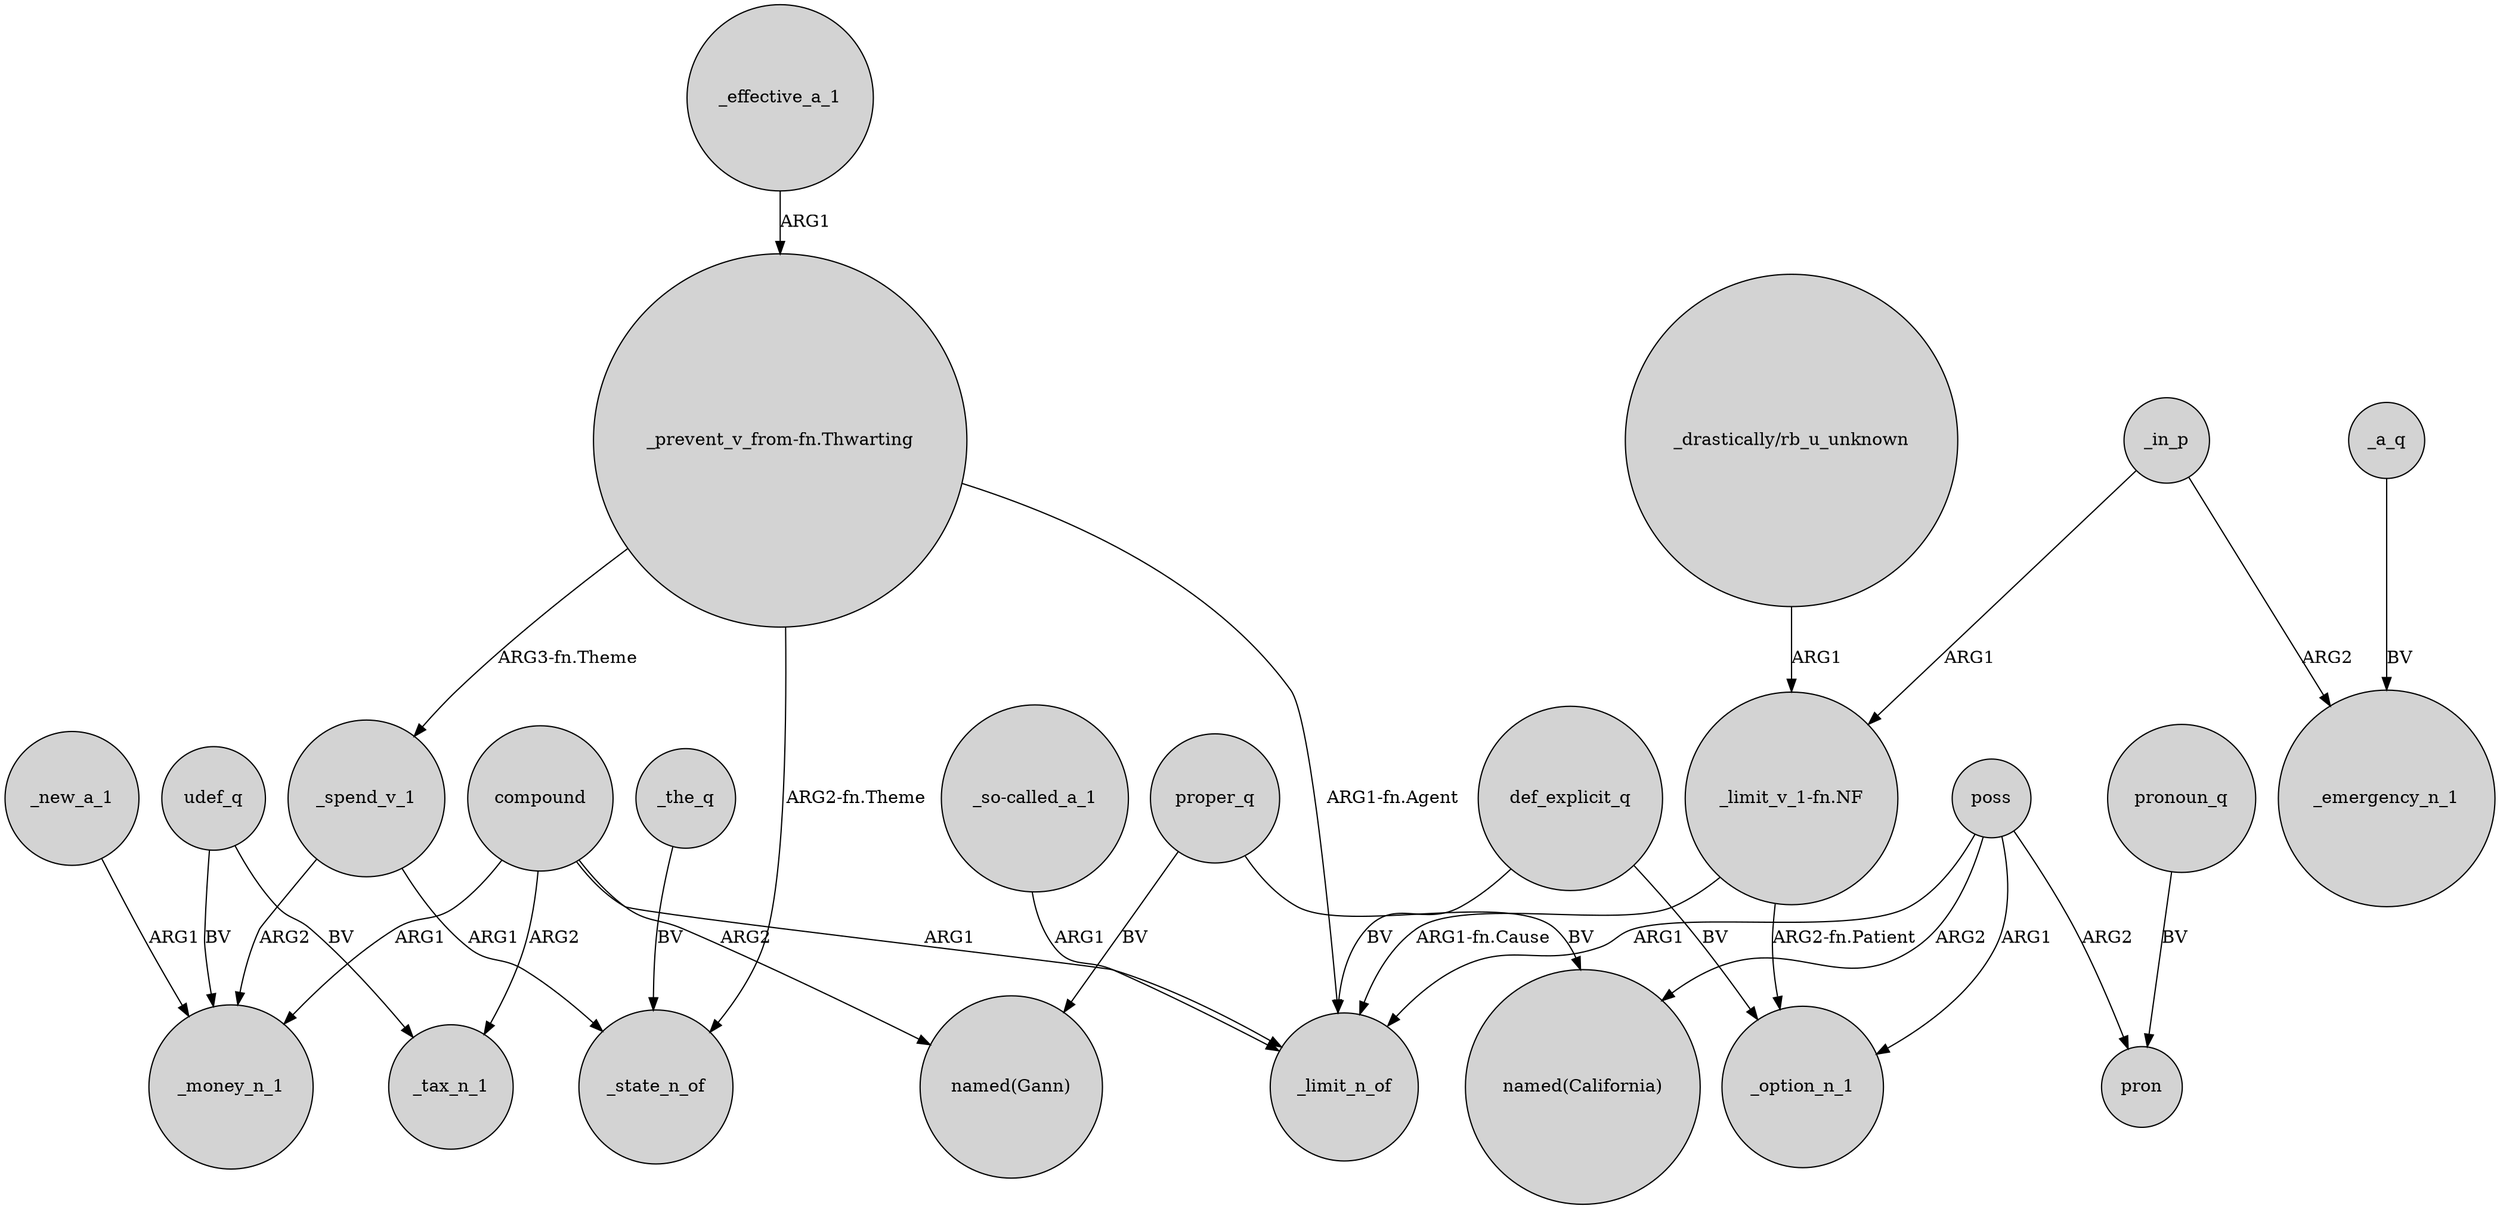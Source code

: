 digraph {
	node [shape=circle style=filled]
	_spend_v_1 -> _money_n_1 [label=ARG2]
	udef_q -> _money_n_1 [label=BV]
	"_prevent_v_from-fn.Thwarting" -> _state_n_of [label="ARG2-fn.Theme"]
	poss -> pron [label=ARG2]
	_spend_v_1 -> _state_n_of [label=ARG1]
	poss -> "named(California)" [label=ARG2]
	_effective_a_1 -> "_prevent_v_from-fn.Thwarting" [label=ARG1]
	compound -> _limit_n_of [label=ARG1]
	"_limit_v_1-fn.NF" -> _limit_n_of [label="ARG1-fn.Cause"]
	_new_a_1 -> _money_n_1 [label=ARG1]
	proper_q -> "named(California)" [label=BV]
	"_prevent_v_from-fn.Thwarting" -> _spend_v_1 [label="ARG3-fn.Theme"]
	_the_q -> _state_n_of [label=BV]
	"_limit_v_1-fn.NF" -> _option_n_1 [label="ARG2-fn.Patient"]
	poss -> _limit_n_of [label=ARG1]
	"_prevent_v_from-fn.Thwarting" -> _limit_n_of [label="ARG1-fn.Agent"]
	compound -> _money_n_1 [label=ARG1]
	udef_q -> _tax_n_1 [label=BV]
	pronoun_q -> pron [label=BV]
	poss -> _option_n_1 [label=ARG1]
	_in_p -> _emergency_n_1 [label=ARG2]
	proper_q -> "named(Gann)" [label=BV]
	_in_p -> "_limit_v_1-fn.NF" [label=ARG1]
	compound -> "named(Gann)" [label=ARG2]
	_a_q -> _emergency_n_1 [label=BV]
	compound -> _tax_n_1 [label=ARG2]
	def_explicit_q -> _limit_n_of [label=BV]
	"_so-called_a_1" -> _limit_n_of [label=ARG1]
	def_explicit_q -> _option_n_1 [label=BV]
	"_drastically/rb_u_unknown" -> "_limit_v_1-fn.NF" [label=ARG1]
}
